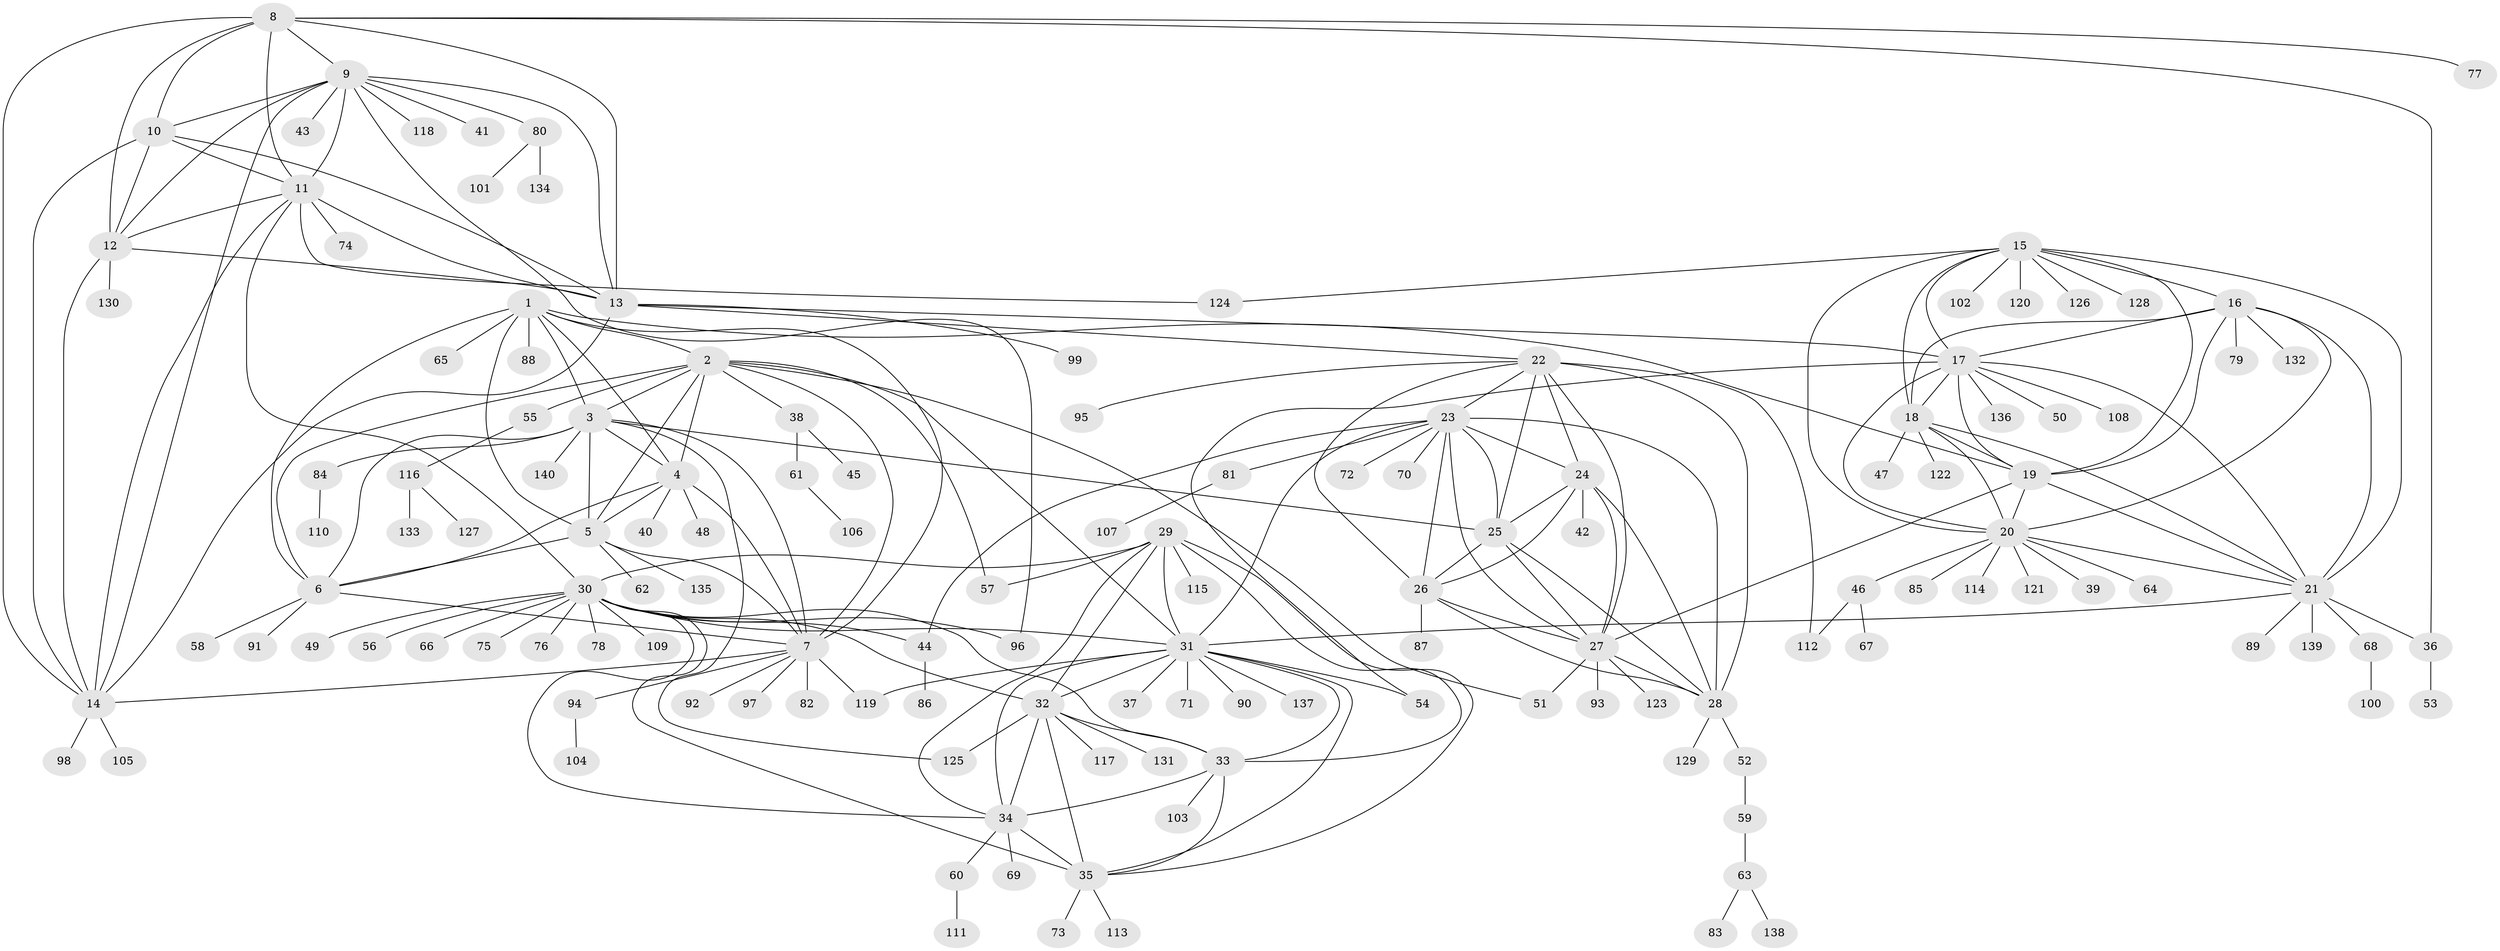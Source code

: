 // coarse degree distribution, {8: 0.05405405405405406, 23: 0.009009009009009009, 10: 0.02702702702702703, 7: 0.04504504504504504, 12: 0.02702702702702703, 6: 0.06306306306306306, 9: 0.018018018018018018, 17: 0.009009009009009009, 5: 0.009009009009009009, 2: 0.12612612612612611, 1: 0.5945945945945946, 3: 0.018018018018018018}
// Generated by graph-tools (version 1.1) at 2025/52/02/27/25 19:52:19]
// undirected, 140 vertices, 230 edges
graph export_dot {
graph [start="1"]
  node [color=gray90,style=filled];
  1;
  2;
  3;
  4;
  5;
  6;
  7;
  8;
  9;
  10;
  11;
  12;
  13;
  14;
  15;
  16;
  17;
  18;
  19;
  20;
  21;
  22;
  23;
  24;
  25;
  26;
  27;
  28;
  29;
  30;
  31;
  32;
  33;
  34;
  35;
  36;
  37;
  38;
  39;
  40;
  41;
  42;
  43;
  44;
  45;
  46;
  47;
  48;
  49;
  50;
  51;
  52;
  53;
  54;
  55;
  56;
  57;
  58;
  59;
  60;
  61;
  62;
  63;
  64;
  65;
  66;
  67;
  68;
  69;
  70;
  71;
  72;
  73;
  74;
  75;
  76;
  77;
  78;
  79;
  80;
  81;
  82;
  83;
  84;
  85;
  86;
  87;
  88;
  89;
  90;
  91;
  92;
  93;
  94;
  95;
  96;
  97;
  98;
  99;
  100;
  101;
  102;
  103;
  104;
  105;
  106;
  107;
  108;
  109;
  110;
  111;
  112;
  113;
  114;
  115;
  116;
  117;
  118;
  119;
  120;
  121;
  122;
  123;
  124;
  125;
  126;
  127;
  128;
  129;
  130;
  131;
  132;
  133;
  134;
  135;
  136;
  137;
  138;
  139;
  140;
  1 -- 2;
  1 -- 3;
  1 -- 4;
  1 -- 5;
  1 -- 6;
  1 -- 7;
  1 -- 19;
  1 -- 65;
  1 -- 88;
  2 -- 3;
  2 -- 4;
  2 -- 5;
  2 -- 6;
  2 -- 7;
  2 -- 31;
  2 -- 38;
  2 -- 51;
  2 -- 55;
  2 -- 57;
  3 -- 4;
  3 -- 5;
  3 -- 6;
  3 -- 7;
  3 -- 25;
  3 -- 84;
  3 -- 125;
  3 -- 140;
  4 -- 5;
  4 -- 6;
  4 -- 7;
  4 -- 40;
  4 -- 48;
  5 -- 6;
  5 -- 7;
  5 -- 62;
  5 -- 135;
  6 -- 7;
  6 -- 58;
  6 -- 91;
  7 -- 14;
  7 -- 82;
  7 -- 92;
  7 -- 94;
  7 -- 97;
  7 -- 119;
  8 -- 9;
  8 -- 10;
  8 -- 11;
  8 -- 12;
  8 -- 13;
  8 -- 14;
  8 -- 36;
  8 -- 77;
  9 -- 10;
  9 -- 11;
  9 -- 12;
  9 -- 13;
  9 -- 14;
  9 -- 41;
  9 -- 43;
  9 -- 80;
  9 -- 96;
  9 -- 118;
  10 -- 11;
  10 -- 12;
  10 -- 13;
  10 -- 14;
  11 -- 12;
  11 -- 13;
  11 -- 14;
  11 -- 30;
  11 -- 74;
  11 -- 124;
  12 -- 13;
  12 -- 14;
  12 -- 130;
  13 -- 14;
  13 -- 17;
  13 -- 22;
  13 -- 99;
  14 -- 98;
  14 -- 105;
  15 -- 16;
  15 -- 17;
  15 -- 18;
  15 -- 19;
  15 -- 20;
  15 -- 21;
  15 -- 102;
  15 -- 120;
  15 -- 124;
  15 -- 126;
  15 -- 128;
  16 -- 17;
  16 -- 18;
  16 -- 19;
  16 -- 20;
  16 -- 21;
  16 -- 79;
  16 -- 132;
  17 -- 18;
  17 -- 19;
  17 -- 20;
  17 -- 21;
  17 -- 50;
  17 -- 54;
  17 -- 108;
  17 -- 136;
  18 -- 19;
  18 -- 20;
  18 -- 21;
  18 -- 47;
  18 -- 122;
  19 -- 20;
  19 -- 21;
  19 -- 27;
  20 -- 21;
  20 -- 39;
  20 -- 46;
  20 -- 64;
  20 -- 85;
  20 -- 114;
  20 -- 121;
  21 -- 31;
  21 -- 36;
  21 -- 68;
  21 -- 89;
  21 -- 139;
  22 -- 23;
  22 -- 24;
  22 -- 25;
  22 -- 26;
  22 -- 27;
  22 -- 28;
  22 -- 95;
  22 -- 112;
  23 -- 24;
  23 -- 25;
  23 -- 26;
  23 -- 27;
  23 -- 28;
  23 -- 31;
  23 -- 44;
  23 -- 70;
  23 -- 72;
  23 -- 81;
  24 -- 25;
  24 -- 26;
  24 -- 27;
  24 -- 28;
  24 -- 42;
  25 -- 26;
  25 -- 27;
  25 -- 28;
  26 -- 27;
  26 -- 28;
  26 -- 87;
  27 -- 28;
  27 -- 51;
  27 -- 93;
  27 -- 123;
  28 -- 52;
  28 -- 129;
  29 -- 30;
  29 -- 31;
  29 -- 32;
  29 -- 33;
  29 -- 34;
  29 -- 35;
  29 -- 57;
  29 -- 115;
  30 -- 31;
  30 -- 32;
  30 -- 33;
  30 -- 34;
  30 -- 35;
  30 -- 44;
  30 -- 49;
  30 -- 56;
  30 -- 66;
  30 -- 75;
  30 -- 76;
  30 -- 78;
  30 -- 96;
  30 -- 109;
  31 -- 32;
  31 -- 33;
  31 -- 34;
  31 -- 35;
  31 -- 37;
  31 -- 54;
  31 -- 71;
  31 -- 90;
  31 -- 119;
  31 -- 137;
  32 -- 33;
  32 -- 34;
  32 -- 35;
  32 -- 117;
  32 -- 125;
  32 -- 131;
  33 -- 34;
  33 -- 35;
  33 -- 103;
  34 -- 35;
  34 -- 60;
  34 -- 69;
  35 -- 73;
  35 -- 113;
  36 -- 53;
  38 -- 45;
  38 -- 61;
  44 -- 86;
  46 -- 67;
  46 -- 112;
  52 -- 59;
  55 -- 116;
  59 -- 63;
  60 -- 111;
  61 -- 106;
  63 -- 83;
  63 -- 138;
  68 -- 100;
  80 -- 101;
  80 -- 134;
  81 -- 107;
  84 -- 110;
  94 -- 104;
  116 -- 127;
  116 -- 133;
}
